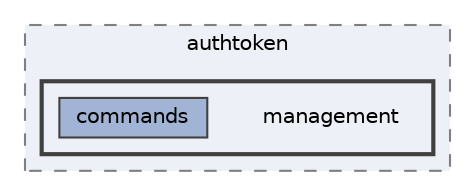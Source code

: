 digraph "env/lib/python3.12/site-packages/rest_framework/authtoken/management"
{
 // LATEX_PDF_SIZE
  bgcolor="transparent";
  edge [fontname=Helvetica,fontsize=10,labelfontname=Helvetica,labelfontsize=10];
  node [fontname=Helvetica,fontsize=10,shape=box,height=0.2,width=0.4];
  compound=true
  subgraph clusterdir_1682098515cfacc11f3b5af62ed569c1 {
    graph [ bgcolor="#edf0f7", pencolor="grey50", label="authtoken", fontname=Helvetica,fontsize=10 style="filled,dashed", URL="dir_1682098515cfacc11f3b5af62ed569c1.html",tooltip=""]
  subgraph clusterdir_f70e4eb5f7e1c7896f810270783c0f2d {
    graph [ bgcolor="#edf0f7", pencolor="grey25", label="", fontname=Helvetica,fontsize=10 style="filled,bold", URL="dir_f70e4eb5f7e1c7896f810270783c0f2d.html",tooltip=""]
    dir_f70e4eb5f7e1c7896f810270783c0f2d [shape=plaintext, label="management"];
  dir_d4fa44248a49a5cd0eca32fc83c1c094 [label="commands", fillcolor="#a2b4d6", color="grey25", style="filled", URL="dir_d4fa44248a49a5cd0eca32fc83c1c094.html",tooltip=""];
  }
  }
}
